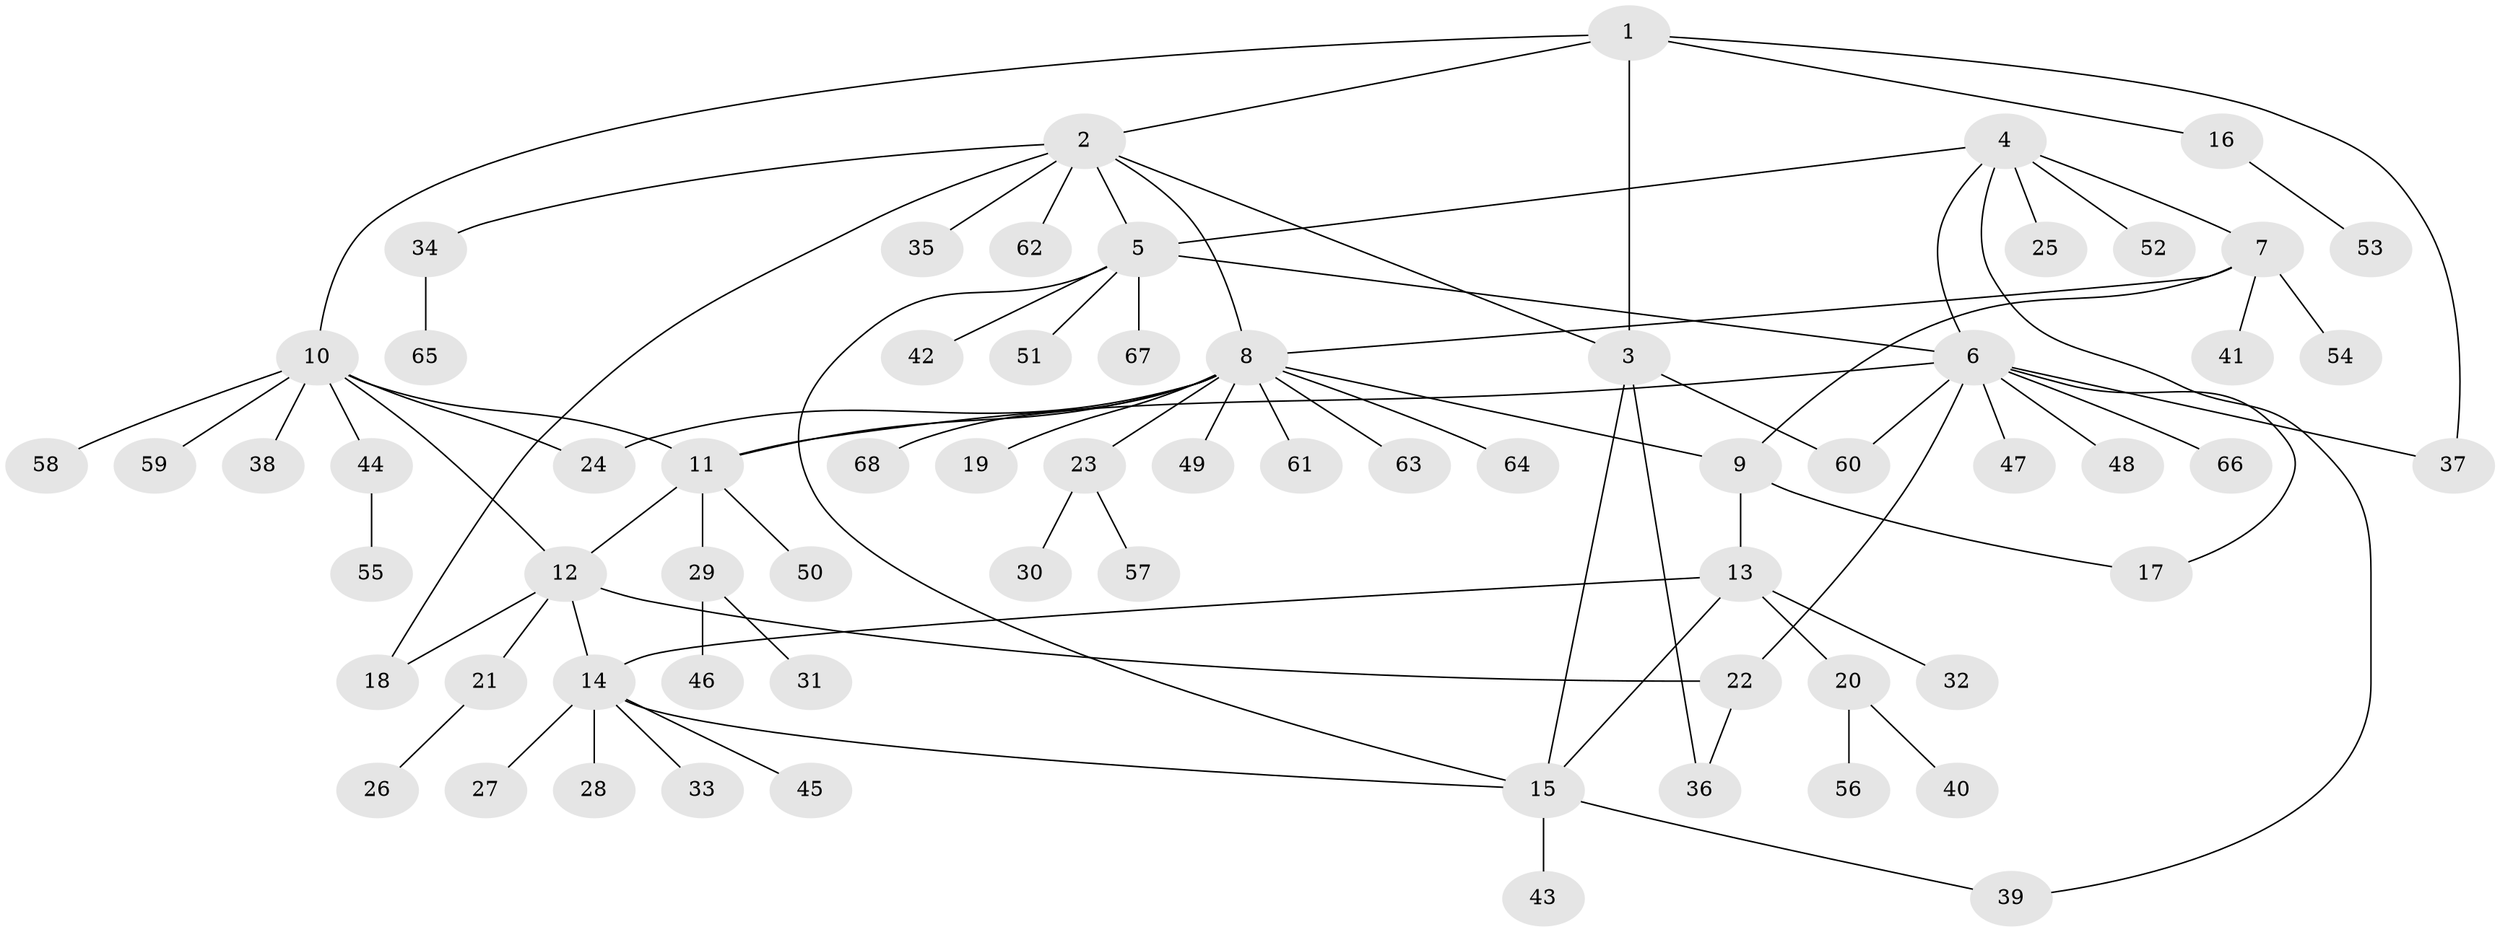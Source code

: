 // Generated by graph-tools (version 1.1) at 2025/37/03/09/25 02:37:37]
// undirected, 68 vertices, 86 edges
graph export_dot {
graph [start="1"]
  node [color=gray90,style=filled];
  1;
  2;
  3;
  4;
  5;
  6;
  7;
  8;
  9;
  10;
  11;
  12;
  13;
  14;
  15;
  16;
  17;
  18;
  19;
  20;
  21;
  22;
  23;
  24;
  25;
  26;
  27;
  28;
  29;
  30;
  31;
  32;
  33;
  34;
  35;
  36;
  37;
  38;
  39;
  40;
  41;
  42;
  43;
  44;
  45;
  46;
  47;
  48;
  49;
  50;
  51;
  52;
  53;
  54;
  55;
  56;
  57;
  58;
  59;
  60;
  61;
  62;
  63;
  64;
  65;
  66;
  67;
  68;
  1 -- 2;
  1 -- 3;
  1 -- 10;
  1 -- 16;
  1 -- 37;
  2 -- 3;
  2 -- 5;
  2 -- 8;
  2 -- 18;
  2 -- 34;
  2 -- 35;
  2 -- 62;
  3 -- 15;
  3 -- 36;
  3 -- 60;
  4 -- 5;
  4 -- 6;
  4 -- 7;
  4 -- 25;
  4 -- 39;
  4 -- 52;
  5 -- 6;
  5 -- 15;
  5 -- 42;
  5 -- 51;
  5 -- 67;
  6 -- 11;
  6 -- 17;
  6 -- 22;
  6 -- 37;
  6 -- 47;
  6 -- 48;
  6 -- 60;
  6 -- 66;
  7 -- 8;
  7 -- 9;
  7 -- 41;
  7 -- 54;
  8 -- 9;
  8 -- 11;
  8 -- 19;
  8 -- 23;
  8 -- 24;
  8 -- 49;
  8 -- 61;
  8 -- 63;
  8 -- 64;
  8 -- 68;
  9 -- 13;
  9 -- 17;
  10 -- 11;
  10 -- 12;
  10 -- 24;
  10 -- 38;
  10 -- 44;
  10 -- 58;
  10 -- 59;
  11 -- 12;
  11 -- 29;
  11 -- 50;
  12 -- 14;
  12 -- 18;
  12 -- 21;
  12 -- 22;
  13 -- 14;
  13 -- 15;
  13 -- 20;
  13 -- 32;
  14 -- 15;
  14 -- 27;
  14 -- 28;
  14 -- 33;
  14 -- 45;
  15 -- 39;
  15 -- 43;
  16 -- 53;
  20 -- 40;
  20 -- 56;
  21 -- 26;
  22 -- 36;
  23 -- 30;
  23 -- 57;
  29 -- 31;
  29 -- 46;
  34 -- 65;
  44 -- 55;
}
